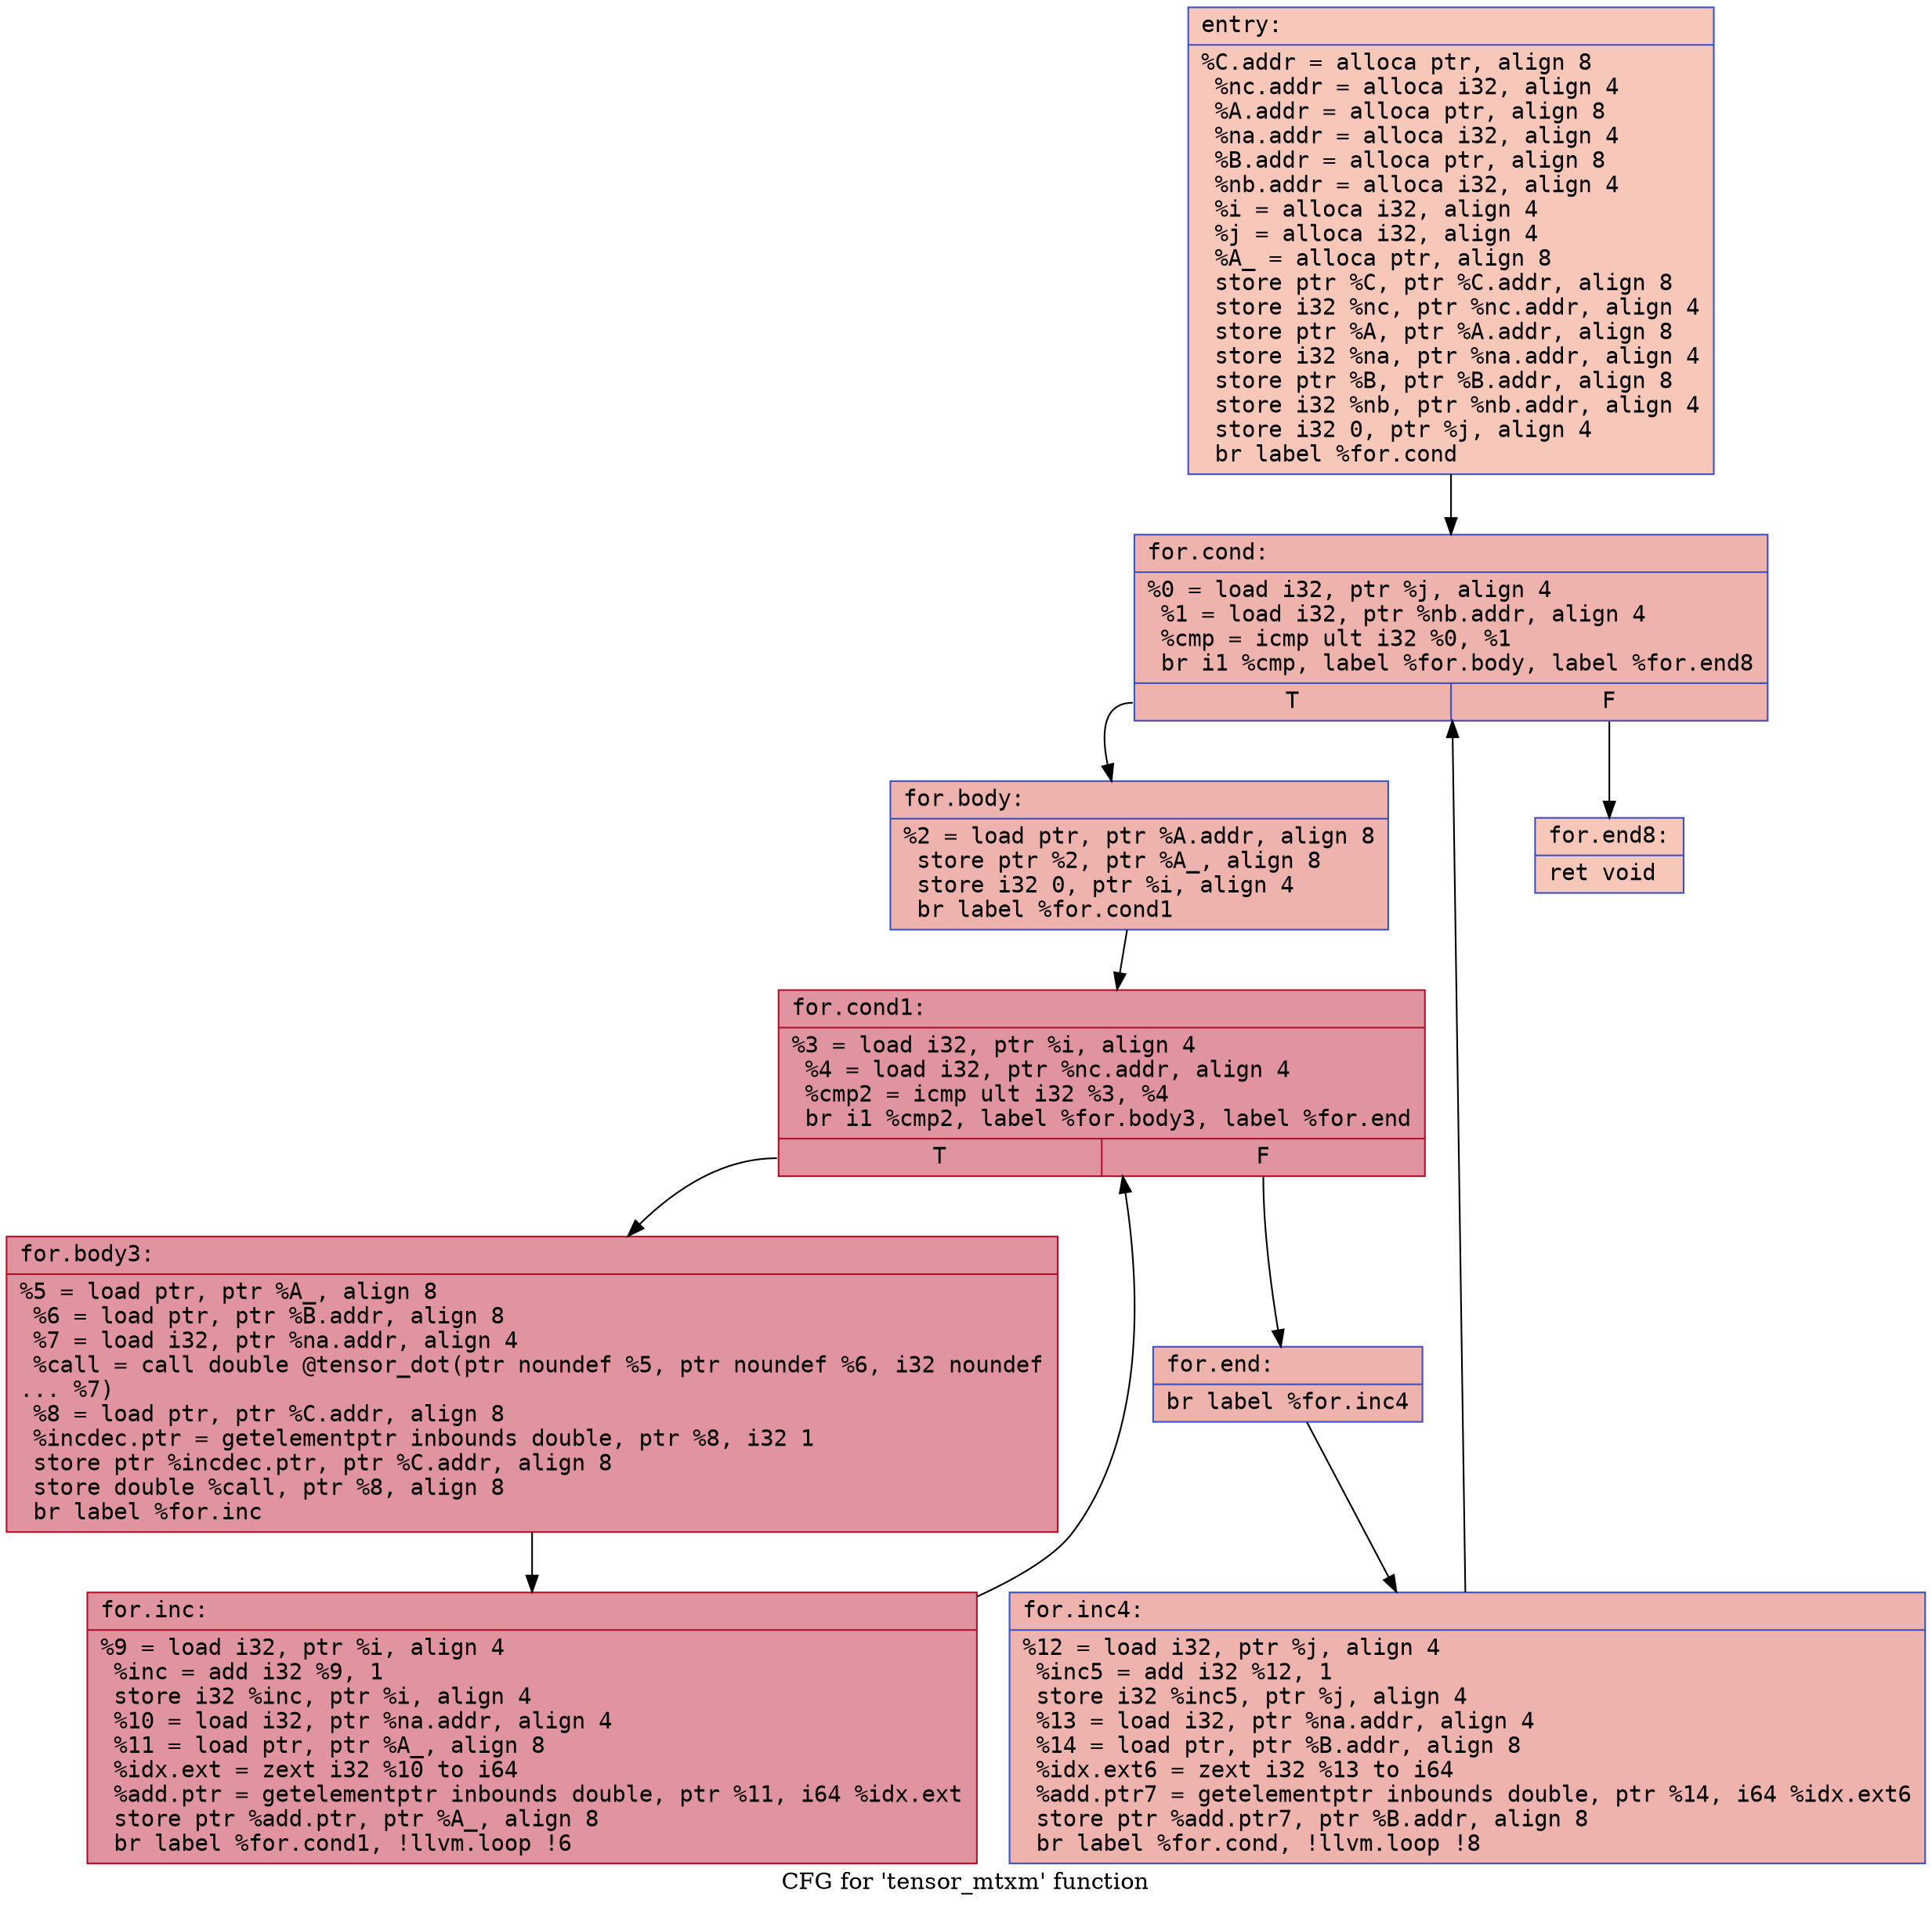 digraph "CFG for 'tensor_mtxm' function" {
	label="CFG for 'tensor_mtxm' function";

	Node0x556a7fbde630 [shape=record,color="#3d50c3ff", style=filled, fillcolor="#ec7f6370" fontname="Courier",label="{entry:\l|  %C.addr = alloca ptr, align 8\l  %nc.addr = alloca i32, align 4\l  %A.addr = alloca ptr, align 8\l  %na.addr = alloca i32, align 4\l  %B.addr = alloca ptr, align 8\l  %nb.addr = alloca i32, align 4\l  %i = alloca i32, align 4\l  %j = alloca i32, align 4\l  %A_ = alloca ptr, align 8\l  store ptr %C, ptr %C.addr, align 8\l  store i32 %nc, ptr %nc.addr, align 4\l  store ptr %A, ptr %A.addr, align 8\l  store i32 %na, ptr %na.addr, align 4\l  store ptr %B, ptr %B.addr, align 8\l  store i32 %nb, ptr %nb.addr, align 4\l  store i32 0, ptr %j, align 4\l  br label %for.cond\l}"];
	Node0x556a7fbde630 -> Node0x556a7fbdf500[tooltip="entry -> for.cond\nProbability 100.00%" ];
	Node0x556a7fbdf500 [shape=record,color="#3d50c3ff", style=filled, fillcolor="#d6524470" fontname="Courier",label="{for.cond:\l|  %0 = load i32, ptr %j, align 4\l  %1 = load i32, ptr %nb.addr, align 4\l  %cmp = icmp ult i32 %0, %1\l  br i1 %cmp, label %for.body, label %for.end8\l|{<s0>T|<s1>F}}"];
	Node0x556a7fbdf500:s0 -> Node0x556a7fbdf770[tooltip="for.cond -> for.body\nProbability 96.88%" ];
	Node0x556a7fbdf500:s1 -> Node0x556a7fbdf7f0[tooltip="for.cond -> for.end8\nProbability 3.12%" ];
	Node0x556a7fbdf770 [shape=record,color="#3d50c3ff", style=filled, fillcolor="#d6524470" fontname="Courier",label="{for.body:\l|  %2 = load ptr, ptr %A.addr, align 8\l  store ptr %2, ptr %A_, align 8\l  store i32 0, ptr %i, align 4\l  br label %for.cond1\l}"];
	Node0x556a7fbdf770 -> Node0x556a7fbdfae0[tooltip="for.body -> for.cond1\nProbability 100.00%" ];
	Node0x556a7fbdfae0 [shape=record,color="#b70d28ff", style=filled, fillcolor="#b70d2870" fontname="Courier",label="{for.cond1:\l|  %3 = load i32, ptr %i, align 4\l  %4 = load i32, ptr %nc.addr, align 4\l  %cmp2 = icmp ult i32 %3, %4\l  br i1 %cmp2, label %for.body3, label %for.end\l|{<s0>T|<s1>F}}"];
	Node0x556a7fbdfae0:s0 -> Node0x556a7fbdfd80[tooltip="for.cond1 -> for.body3\nProbability 96.88%" ];
	Node0x556a7fbdfae0:s1 -> Node0x556a7fbdfe00[tooltip="for.cond1 -> for.end\nProbability 3.12%" ];
	Node0x556a7fbdfd80 [shape=record,color="#b70d28ff", style=filled, fillcolor="#b70d2870" fontname="Courier",label="{for.body3:\l|  %5 = load ptr, ptr %A_, align 8\l  %6 = load ptr, ptr %B.addr, align 8\l  %7 = load i32, ptr %na.addr, align 4\l  %call = call double @tensor_dot(ptr noundef %5, ptr noundef %6, i32 noundef\l... %7)\l  %8 = load ptr, ptr %C.addr, align 8\l  %incdec.ptr = getelementptr inbounds double, ptr %8, i32 1\l  store ptr %incdec.ptr, ptr %C.addr, align 8\l  store double %call, ptr %8, align 8\l  br label %for.inc\l}"];
	Node0x556a7fbdfd80 -> Node0x556a7fbe06e0[tooltip="for.body3 -> for.inc\nProbability 100.00%" ];
	Node0x556a7fbe06e0 [shape=record,color="#b70d28ff", style=filled, fillcolor="#b70d2870" fontname="Courier",label="{for.inc:\l|  %9 = load i32, ptr %i, align 4\l  %inc = add i32 %9, 1\l  store i32 %inc, ptr %i, align 4\l  %10 = load i32, ptr %na.addr, align 4\l  %11 = load ptr, ptr %A_, align 8\l  %idx.ext = zext i32 %10 to i64\l  %add.ptr = getelementptr inbounds double, ptr %11, i64 %idx.ext\l  store ptr %add.ptr, ptr %A_, align 8\l  br label %for.cond1, !llvm.loop !6\l}"];
	Node0x556a7fbe06e0 -> Node0x556a7fbdfae0[tooltip="for.inc -> for.cond1\nProbability 100.00%" ];
	Node0x556a7fbdfe00 [shape=record,color="#3d50c3ff", style=filled, fillcolor="#d6524470" fontname="Courier",label="{for.end:\l|  br label %for.inc4\l}"];
	Node0x556a7fbdfe00 -> Node0x556a7fbe1630[tooltip="for.end -> for.inc4\nProbability 100.00%" ];
	Node0x556a7fbe1630 [shape=record,color="#3d50c3ff", style=filled, fillcolor="#d6524470" fontname="Courier",label="{for.inc4:\l|  %12 = load i32, ptr %j, align 4\l  %inc5 = add i32 %12, 1\l  store i32 %inc5, ptr %j, align 4\l  %13 = load i32, ptr %na.addr, align 4\l  %14 = load ptr, ptr %B.addr, align 8\l  %idx.ext6 = zext i32 %13 to i64\l  %add.ptr7 = getelementptr inbounds double, ptr %14, i64 %idx.ext6\l  store ptr %add.ptr7, ptr %B.addr, align 8\l  br label %for.cond, !llvm.loop !8\l}"];
	Node0x556a7fbe1630 -> Node0x556a7fbdf500[tooltip="for.inc4 -> for.cond\nProbability 100.00%" ];
	Node0x556a7fbdf7f0 [shape=record,color="#3d50c3ff", style=filled, fillcolor="#ec7f6370" fontname="Courier",label="{for.end8:\l|  ret void\l}"];
}

